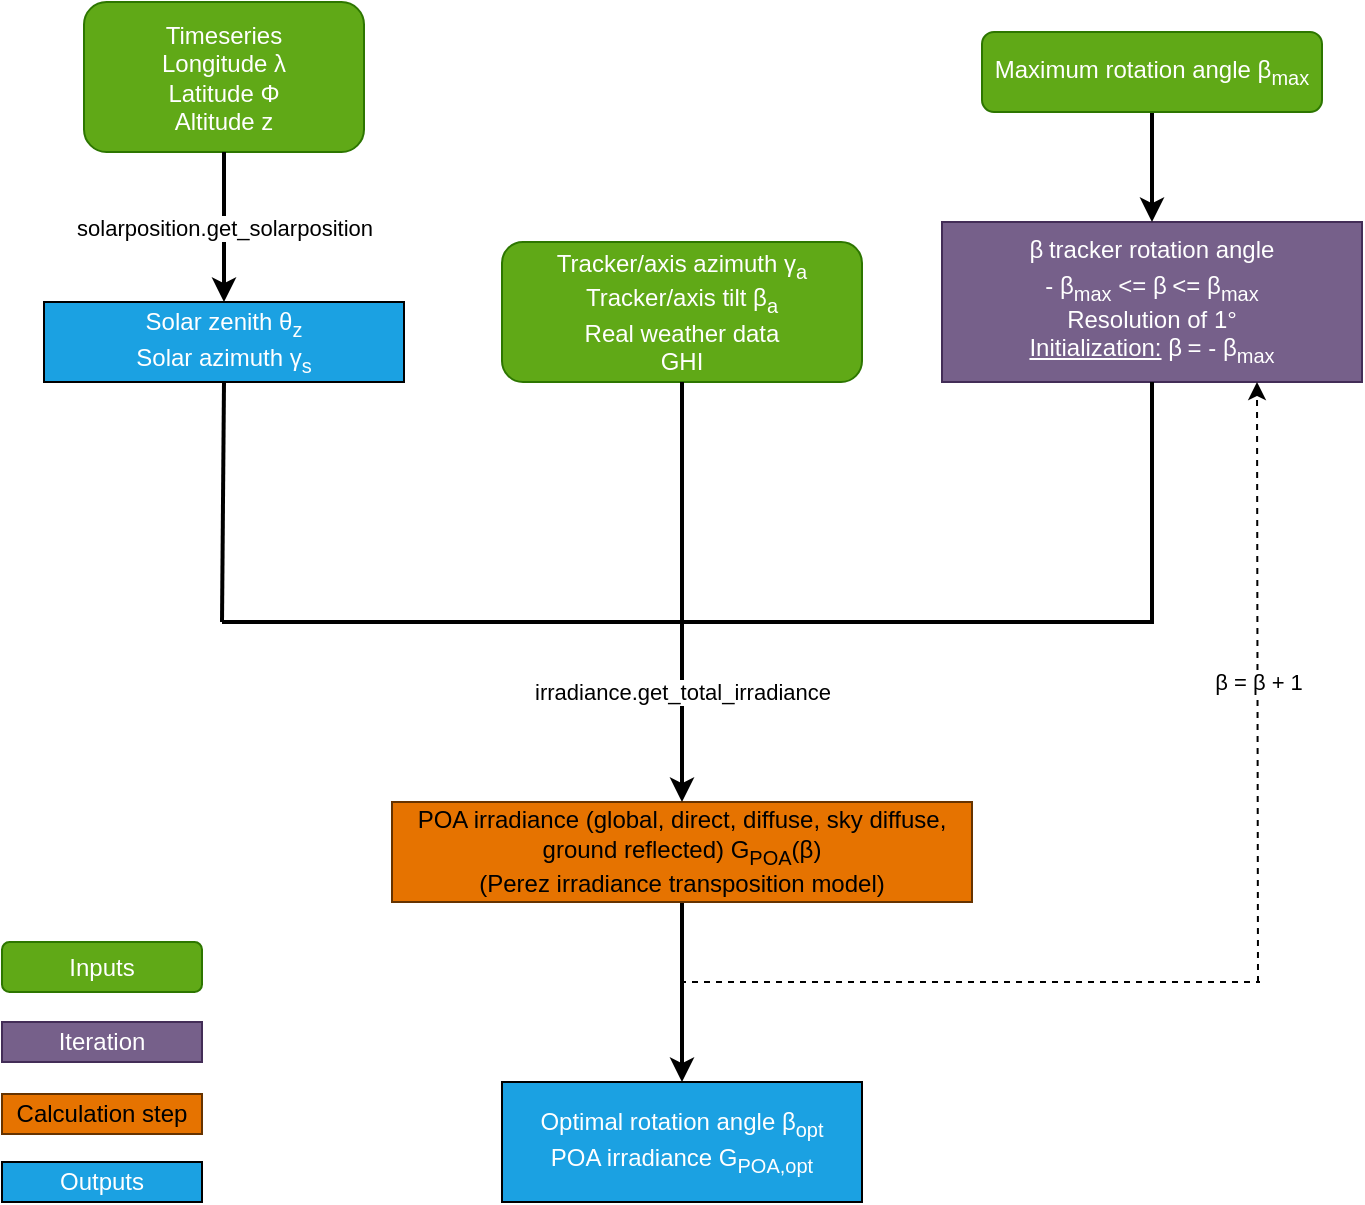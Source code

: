 <mxfile version="24.4.8" type="device">
  <diagram id="C5RBs43oDa-KdzZeNtuy" name="Page-1">
    <mxGraphModel dx="1434" dy="818" grid="1" gridSize="10" guides="1" tooltips="1" connect="1" arrows="1" fold="1" page="1" pageScale="1" pageWidth="827" pageHeight="1169" background="#ffffff" math="0" shadow="0">
      <root>
        <mxCell id="WIyWlLk6GJQsqaUBKTNV-0" />
        <mxCell id="WIyWlLk6GJQsqaUBKTNV-1" parent="WIyWlLk6GJQsqaUBKTNV-0" />
        <mxCell id="WIyWlLk6GJQsqaUBKTNV-3" value="Timeseries&lt;br&gt;&lt;div&gt;Longitude &lt;span&gt;λ&lt;/span&gt;&lt;/div&gt;&lt;div&gt;Latitude &lt;span lang=&quot;fr&quot; class=&quot;BxUVEf ILfuVd&quot;&gt;&lt;span class=&quot;hgKElc&quot;&gt;Φ&lt;/span&gt;&lt;/span&gt;&lt;/div&gt;&lt;div&gt;Altitude z&lt;br&gt;&lt;/div&gt;" style="rounded=1;whiteSpace=wrap;html=1;fontSize=12;glass=0;strokeWidth=1;shadow=0;fillColor=#60a917;fontColor=#ffffff;strokeColor=#2D7600;" parent="WIyWlLk6GJQsqaUBKTNV-1" vertex="1">
          <mxGeometry x="71" y="30" width="140" height="75" as="geometry" />
        </mxCell>
        <mxCell id="nY5QdWtAfCeqt1IPBH1M-0" value="Solar zenith &lt;span lang=&quot;en&quot; class=&quot;BxUVEf ILfuVd&quot;&gt;&lt;span class=&quot;hgKElc&quot;&gt;θ&lt;sub&gt;z&lt;/sub&gt;&lt;/span&gt;&lt;/span&gt;&lt;br&gt;Solar azimuth &lt;span&gt;γ&lt;sub&gt;s&lt;/sub&gt;&lt;/span&gt;" style="rounded=0;whiteSpace=wrap;html=1;fillColor=#1ba1e2;fontColor=#ffffff;strokeColor=default;" parent="WIyWlLk6GJQsqaUBKTNV-1" vertex="1">
          <mxGeometry x="51" y="180" width="180" height="40" as="geometry" />
        </mxCell>
        <mxCell id="nY5QdWtAfCeqt1IPBH1M-9" value="" style="endArrow=classic;html=1;rounded=0;exitX=0.5;exitY=1;exitDx=0;exitDy=0;entryX=0.5;entryY=0;entryDx=0;entryDy=0;strokeWidth=2;" parent="WIyWlLk6GJQsqaUBKTNV-1" source="WIyWlLk6GJQsqaUBKTNV-3" target="nY5QdWtAfCeqt1IPBH1M-0" edge="1">
          <mxGeometry relative="1" as="geometry">
            <mxPoint x="170" y="400" as="sourcePoint" />
            <mxPoint x="270" y="400" as="targetPoint" />
          </mxGeometry>
        </mxCell>
        <mxCell id="nY5QdWtAfCeqt1IPBH1M-10" value="solarposition.get_solarposition" style="edgeLabel;resizable=0;html=1;align=center;verticalAlign=middle;" parent="nY5QdWtAfCeqt1IPBH1M-9" connectable="0" vertex="1">
          <mxGeometry relative="1" as="geometry" />
        </mxCell>
        <mxCell id="b3d6tO9OOzQfFbIuxBPO-0" value="&lt;div&gt;Tracker/axis azimuth &lt;span&gt;γ&lt;sub&gt;a&lt;/sub&gt;&lt;/span&gt;&lt;/div&gt;&lt;div&gt;Tracker/axis tilt&amp;nbsp;&lt;span lang=&quot;fr&quot; class=&quot;BxUVEf ILfuVd&quot;&gt;&lt;span class=&quot;hgKElc&quot;&gt;β&lt;/span&gt;&lt;/span&gt;&lt;span&gt;&lt;sub&gt;a&lt;/sub&gt;&lt;/span&gt;&lt;/div&gt;&lt;div&gt;Real weather data&lt;br&gt;&lt;/div&gt;&lt;div&gt;GHI&lt;/div&gt;" style="rounded=1;whiteSpace=wrap;html=1;fontSize=12;glass=0;strokeWidth=1;shadow=0;fillColor=#60a917;fontColor=#ffffff;strokeColor=#2D7600;" parent="WIyWlLk6GJQsqaUBKTNV-1" vertex="1">
          <mxGeometry x="280" y="150" width="180" height="70" as="geometry" />
        </mxCell>
        <mxCell id="b3d6tO9OOzQfFbIuxBPO-1" value="&lt;div&gt;&lt;span lang=&quot;fr&quot; class=&quot;BxUVEf ILfuVd&quot;&gt;&lt;span class=&quot;hgKElc&quot;&gt;β&lt;/span&gt;&lt;/span&gt;&lt;span lang=&quot;en&quot; class=&quot;BxUVEf ILfuVd&quot;&gt;&lt;span class=&quot;hgKElc&quot;&gt;&lt;sub&gt; &lt;/sub&gt;tracker rotation angle&lt;sub&gt;&lt;br&gt;&lt;/sub&gt;&lt;/span&gt;&lt;/span&gt;&lt;/div&gt;&lt;div&gt;-&amp;nbsp;&lt;span lang=&quot;fr&quot; class=&quot;BxUVEf ILfuVd&quot;&gt;&lt;span class=&quot;hgKElc&quot;&gt;β&lt;sub&gt;max&lt;/sub&gt;&lt;/span&gt;&lt;/span&gt; &amp;lt;= &lt;span lang=&quot;fr&quot; class=&quot;BxUVEf ILfuVd&quot;&gt;&lt;span class=&quot;hgKElc&quot;&gt;β&lt;/span&gt;&lt;/span&gt;&lt;span lang=&quot;en&quot; class=&quot;BxUVEf ILfuVd&quot;&gt;&lt;span class=&quot;hgKElc&quot;&gt;&lt;sub&gt; &lt;/sub&gt;&lt;/span&gt;&lt;/span&gt;&amp;lt;= &lt;span lang=&quot;fr&quot; class=&quot;BxUVEf ILfuVd&quot;&gt;&lt;span class=&quot;hgKElc&quot;&gt;β&lt;sub&gt;max&lt;/sub&gt;&lt;/span&gt;&lt;/span&gt;&lt;/div&gt;&lt;div&gt;Resolution of 1°&lt;br&gt;&lt;/div&gt;&lt;div&gt;&lt;u&gt;Initialization:&lt;/u&gt; &lt;span lang=&quot;fr&quot; class=&quot;BxUVEf ILfuVd&quot;&gt;&lt;span class=&quot;hgKElc&quot;&gt;β&lt;/span&gt;&lt;/span&gt;&lt;span class=&quot;hgKElc&quot;&gt;&lt;sub&gt; &lt;/sub&gt;&lt;/span&gt;= -&amp;nbsp;&lt;span lang=&quot;fr&quot; class=&quot;BxUVEf ILfuVd&quot;&gt;&lt;span class=&quot;hgKElc&quot;&gt;β&lt;sub&gt;max&lt;/sub&gt;&lt;/span&gt;&lt;/span&gt;&lt;/div&gt;" style="rounded=0;whiteSpace=wrap;html=1;fillStyle=solid;fillColor=#76608a;strokeColor=#432D57;fontColor=#ffffff;" parent="WIyWlLk6GJQsqaUBKTNV-1" vertex="1">
          <mxGeometry x="500" y="140" width="210" height="80" as="geometry" />
        </mxCell>
        <mxCell id="b3d6tO9OOzQfFbIuxBPO-20" style="edgeStyle=orthogonalEdgeStyle;rounded=0;orthogonalLoop=1;jettySize=auto;html=1;exitX=0.5;exitY=1;exitDx=0;exitDy=0;entryX=0.5;entryY=0;entryDx=0;entryDy=0;strokeWidth=2;" parent="WIyWlLk6GJQsqaUBKTNV-1" source="b3d6tO9OOzQfFbIuxBPO-17" target="b3d6tO9OOzQfFbIuxBPO-19" edge="1">
          <mxGeometry relative="1" as="geometry" />
        </mxCell>
        <mxCell id="b3d6tO9OOzQfFbIuxBPO-17" value="POA irradiance (global, direct, diffuse, sky diffuse, ground reflected) G&lt;sub&gt;POA&lt;/sub&gt;(&lt;span lang=&quot;fr&quot; class=&quot;BxUVEf ILfuVd&quot;&gt;&lt;span class=&quot;hgKElc&quot;&gt;β)&lt;/span&gt;&lt;/span&gt;&lt;br&gt;(Perez irradiance transposition model)" style="rounded=0;whiteSpace=wrap;html=1;fillStyle=solid;fillColor=#E67300;strokeColor=#663300;" parent="WIyWlLk6GJQsqaUBKTNV-1" vertex="1">
          <mxGeometry x="225" y="430" width="290" height="50" as="geometry" />
        </mxCell>
        <mxCell id="b3d6tO9OOzQfFbIuxBPO-19" value="&lt;div&gt;Optimal rotation angle &lt;span lang=&quot;fr&quot; class=&quot;BxUVEf ILfuVd&quot;&gt;&lt;span class=&quot;hgKElc&quot;&gt;β&lt;/span&gt;&lt;/span&gt;&lt;span lang=&quot;en&quot; class=&quot;BxUVEf ILfuVd&quot;&gt;&lt;span class=&quot;hgKElc&quot;&gt;&lt;sub&gt;&lt;/sub&gt;&lt;/span&gt;&lt;/span&gt;&lt;sub&gt;opt&lt;/sub&gt;&lt;br&gt;&lt;/div&gt;&lt;div&gt;POA irradiance G&lt;sub&gt;POA,opt&lt;/sub&gt;&lt;br&gt;&lt;/div&gt;" style="rounded=0;whiteSpace=wrap;html=1;fillColor=#1ba1e2;fontColor=#ffffff;strokeColor=default;" parent="WIyWlLk6GJQsqaUBKTNV-1" vertex="1">
          <mxGeometry x="280" y="570" width="180" height="60" as="geometry" />
        </mxCell>
        <mxCell id="b3d6tO9OOzQfFbIuxBPO-22" style="edgeStyle=orthogonalEdgeStyle;rounded=0;orthogonalLoop=1;jettySize=auto;html=1;entryX=0.5;entryY=0;entryDx=0;entryDy=0;strokeWidth=2;" parent="WIyWlLk6GJQsqaUBKTNV-1" source="b3d6tO9OOzQfFbIuxBPO-21" target="b3d6tO9OOzQfFbIuxBPO-1" edge="1">
          <mxGeometry relative="1" as="geometry" />
        </mxCell>
        <mxCell id="b3d6tO9OOzQfFbIuxBPO-21" value="Maximum rotation angle &lt;span lang=&quot;fr&quot; class=&quot;BxUVEf ILfuVd&quot;&gt;&lt;span class=&quot;hgKElc&quot;&gt;β&lt;sub&gt;max&lt;/sub&gt;&lt;/span&gt;&lt;/span&gt;" style="rounded=1;whiteSpace=wrap;html=1;fontSize=12;glass=0;strokeWidth=1;shadow=0;fillColor=#60a917;fontColor=#ffffff;strokeColor=#2D7600;" parent="WIyWlLk6GJQsqaUBKTNV-1" vertex="1">
          <mxGeometry x="520" y="45" width="170" height="40" as="geometry" />
        </mxCell>
        <mxCell id="O4i9VfM06XI1pBtCiao6-0" value="" style="endArrow=none;html=1;rounded=0;dashed=1;" parent="WIyWlLk6GJQsqaUBKTNV-1" edge="1">
          <mxGeometry width="50" height="50" relative="1" as="geometry">
            <mxPoint x="369" y="520" as="sourcePoint" />
            <mxPoint x="659" y="520" as="targetPoint" />
          </mxGeometry>
        </mxCell>
        <mxCell id="O4i9VfM06XI1pBtCiao6-2" value="" style="endArrow=classic;html=1;rounded=0;entryX=0.75;entryY=1;entryDx=0;entryDy=0;dashed=1;" parent="WIyWlLk6GJQsqaUBKTNV-1" target="b3d6tO9OOzQfFbIuxBPO-1" edge="1">
          <mxGeometry relative="1" as="geometry">
            <mxPoint x="658" y="520" as="sourcePoint" />
            <mxPoint x="620" y="400" as="targetPoint" />
          </mxGeometry>
        </mxCell>
        <mxCell id="O4i9VfM06XI1pBtCiao6-3" value="&lt;span lang=&quot;fr&quot; class=&quot;BxUVEf ILfuVd&quot;&gt;&lt;span class=&quot;hgKElc&quot;&gt;β &lt;/span&gt;&lt;/span&gt;= &lt;span lang=&quot;fr&quot; class=&quot;BxUVEf ILfuVd&quot;&gt;&lt;span class=&quot;hgKElc&quot;&gt;β &lt;/span&gt;&lt;/span&gt;+ 1" style="edgeLabel;resizable=0;html=1;align=center;verticalAlign=middle;" parent="O4i9VfM06XI1pBtCiao6-2" connectable="0" vertex="1">
          <mxGeometry relative="1" as="geometry" />
        </mxCell>
        <mxCell id="Nlrnzq0-V_x93CKlz8eS-1" value="" style="endArrow=none;html=1;rounded=0;entryX=0.5;entryY=1;entryDx=0;entryDy=0;strokeWidth=2;" parent="WIyWlLk6GJQsqaUBKTNV-1" edge="1">
          <mxGeometry width="50" height="50" relative="1" as="geometry">
            <mxPoint x="140" y="340" as="sourcePoint" />
            <mxPoint x="141" y="220" as="targetPoint" />
          </mxGeometry>
        </mxCell>
        <mxCell id="Nlrnzq0-V_x93CKlz8eS-4" value="" style="endArrow=none;html=1;rounded=0;strokeWidth=2;entryX=0.5;entryY=1;entryDx=0;entryDy=0;" parent="WIyWlLk6GJQsqaUBKTNV-1" edge="1">
          <mxGeometry width="50" height="50" relative="1" as="geometry">
            <mxPoint x="370" y="346" as="sourcePoint" />
            <mxPoint x="370" y="290" as="targetPoint" />
          </mxGeometry>
        </mxCell>
        <mxCell id="Nlrnzq0-V_x93CKlz8eS-5" value="" style="endArrow=none;html=1;rounded=0;strokeWidth=2;entryX=0.5;entryY=1;entryDx=0;entryDy=0;" parent="WIyWlLk6GJQsqaUBKTNV-1" target="b3d6tO9OOzQfFbIuxBPO-1" edge="1">
          <mxGeometry width="50" height="50" relative="1" as="geometry">
            <mxPoint x="605" y="340" as="sourcePoint" />
            <mxPoint x="600" y="240" as="targetPoint" />
          </mxGeometry>
        </mxCell>
        <mxCell id="Nlrnzq0-V_x93CKlz8eS-6" value="" style="endArrow=none;html=1;rounded=0;strokeWidth=2;" parent="WIyWlLk6GJQsqaUBKTNV-1" edge="1">
          <mxGeometry width="50" height="50" relative="1" as="geometry">
            <mxPoint x="370" y="340" as="sourcePoint" />
            <mxPoint x="606" y="340" as="targetPoint" />
          </mxGeometry>
        </mxCell>
        <mxCell id="Nlrnzq0-V_x93CKlz8eS-7" value="" style="endArrow=none;html=1;rounded=0;strokeWidth=2;" parent="WIyWlLk6GJQsqaUBKTNV-1" edge="1">
          <mxGeometry width="50" height="50" relative="1" as="geometry">
            <mxPoint x="140" y="340" as="sourcePoint" />
            <mxPoint x="376" y="340" as="targetPoint" />
          </mxGeometry>
        </mxCell>
        <mxCell id="Nlrnzq0-V_x93CKlz8eS-8" value="" style="endArrow=classic;html=1;rounded=0;entryX=0.5;entryY=0;entryDx=0;entryDy=0;strokeWidth=2;" parent="WIyWlLk6GJQsqaUBKTNV-1" target="b3d6tO9OOzQfFbIuxBPO-17" edge="1">
          <mxGeometry relative="1" as="geometry">
            <mxPoint x="370" y="320" as="sourcePoint" />
            <mxPoint x="240" y="760" as="targetPoint" />
          </mxGeometry>
        </mxCell>
        <mxCell id="Nlrnzq0-V_x93CKlz8eS-9" value="irradiance.get_total_irradiance" style="edgeLabel;resizable=0;html=1;;align=center;verticalAlign=middle;" parent="Nlrnzq0-V_x93CKlz8eS-8" connectable="0" vertex="1">
          <mxGeometry relative="1" as="geometry" />
        </mxCell>
        <mxCell id="Nlrnzq0-V_x93CKlz8eS-13" value="Inputs" style="rounded=1;whiteSpace=wrap;html=1;fontSize=12;glass=0;strokeWidth=1;shadow=0;fillColor=#60a917;fontColor=#ffffff;strokeColor=#2D7600;" parent="WIyWlLk6GJQsqaUBKTNV-1" vertex="1">
          <mxGeometry x="30" y="500" width="100" height="25" as="geometry" />
        </mxCell>
        <mxCell id="Nlrnzq0-V_x93CKlz8eS-14" value="Calculation step" style="rounded=0;whiteSpace=wrap;html=1;fillStyle=solid;fillColor=#E67300;strokeColor=#663300;" parent="WIyWlLk6GJQsqaUBKTNV-1" vertex="1">
          <mxGeometry x="30" y="576" width="100" height="20" as="geometry" />
        </mxCell>
        <mxCell id="Nlrnzq0-V_x93CKlz8eS-15" value="Outputs" style="rounded=0;whiteSpace=wrap;html=1;fillColor=#1ba1e2;fontColor=#ffffff;strokeColor=default;" parent="WIyWlLk6GJQsqaUBKTNV-1" vertex="1">
          <mxGeometry x="30" y="610" width="100" height="20" as="geometry" />
        </mxCell>
        <mxCell id="Nlrnzq0-V_x93CKlz8eS-18" value="" style="endArrow=none;html=1;rounded=0;strokeWidth=2;entryX=0.5;entryY=1;entryDx=0;entryDy=0;" parent="WIyWlLk6GJQsqaUBKTNV-1" target="b3d6tO9OOzQfFbIuxBPO-0" edge="1">
          <mxGeometry width="50" height="50" relative="1" as="geometry">
            <mxPoint x="370" y="300" as="sourcePoint" />
            <mxPoint x="380" y="290" as="targetPoint" />
          </mxGeometry>
        </mxCell>
        <mxCell id="Nlrnzq0-V_x93CKlz8eS-23" value="Iteration" style="rounded=0;whiteSpace=wrap;html=1;fillStyle=solid;fillColor=#76608a;strokeColor=#432D57;fontColor=#ffffff;" parent="WIyWlLk6GJQsqaUBKTNV-1" vertex="1">
          <mxGeometry x="30" y="540" width="100" height="20" as="geometry" />
        </mxCell>
      </root>
    </mxGraphModel>
  </diagram>
</mxfile>
